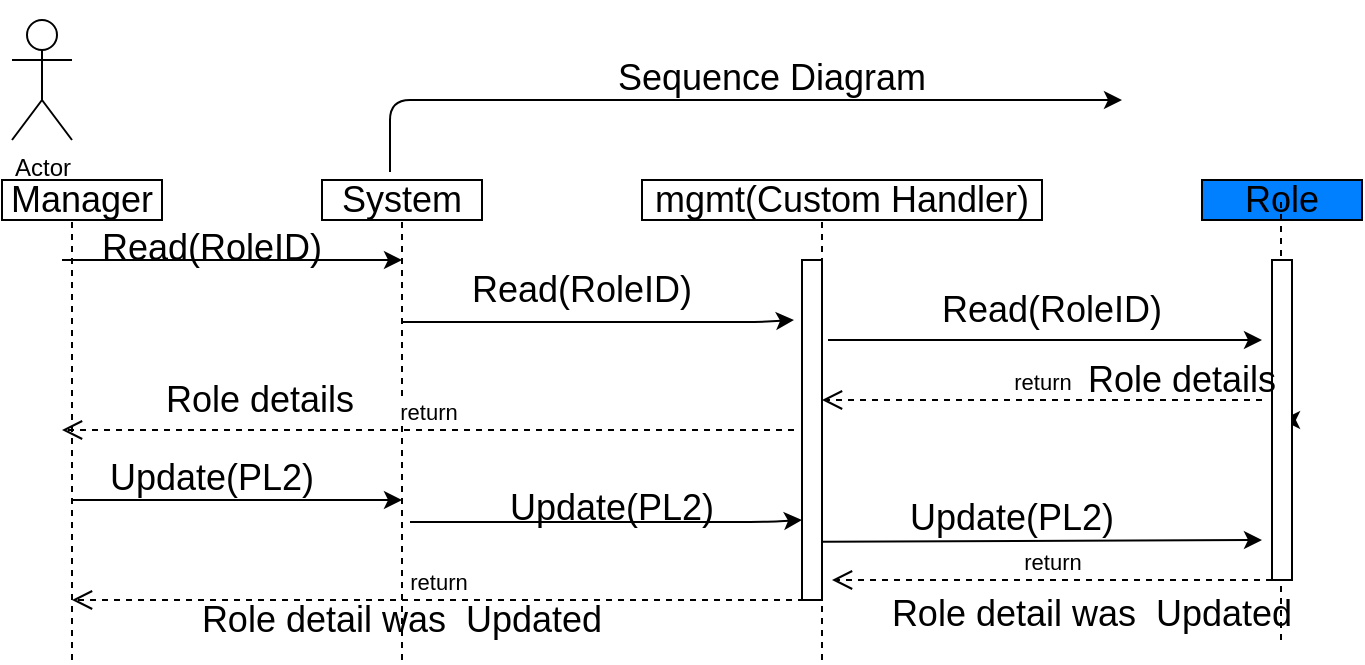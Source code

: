 <mxfile version="14.6.13" type="device"><diagram id="w1VhwfM-5O9SI3httaxK" name="Page-1"><mxGraphModel dx="1092" dy="534" grid="1" gridSize="10" guides="1" tooltips="1" connect="1" arrows="1" fold="1" page="1" pageScale="1" pageWidth="850" pageHeight="1100" math="0" shadow="0"><root><mxCell id="0"/><mxCell id="1" parent="0"/><mxCell id="Rwrrna1_M3nxNz5WYJb1-17" value="Actor" style="shape=umlActor;verticalLabelPosition=bottom;verticalAlign=top;html=1;outlineConnect=0;" parent="1" vertex="1"><mxGeometry x="85" y="80" width="30" height="60" as="geometry"/></mxCell><mxCell id="Rwrrna1_M3nxNz5WYJb1-18" value="&lt;font style=&quot;font-size: 18px&quot;&gt;Manager&lt;/font&gt;" style="rounded=0;whiteSpace=wrap;html=1;" parent="1" vertex="1"><mxGeometry x="80" y="160" width="80" height="20" as="geometry"/></mxCell><mxCell id="Rwrrna1_M3nxNz5WYJb1-22" value="&lt;font style=&quot;font-size: 18px&quot;&gt;System&lt;/font&gt;&lt;span style=&quot;color: rgba(0 , 0 , 0 , 0) ; font-family: monospace ; font-size: 0px&quot;&gt;%3CmxGraphModel%3E%3Croot%3E%3CmxCell%20id%3D%220%22%2F%3E%3CmxCell%20id%3D%221%22%20parent%3D%220%22%2F%3E%3CmxCell%20id%3D%222%22%20value%3D%22%26lt%3Bfont%20style%3D%26quot%3Bfont-size%3A%2018px%26quot%3B%26gt%3BManager%26lt%3B%2Ffont%26gt%3B%22%20style%3D%22rounded%3D0%3BwhiteSpace%3Dwrap%3Bhtml%3D1%3B%22%20vertex%3D%221%22%20parent%3D%221%22%3E%3CmxGeometry%20x%3D%2280%22%20y%3D%22160%22%20width%3D%2280%22%20height%3D%2220%22%20as%3D%22geometry%22%2F%3E%3C%2FmxCell%3E%3C%2Froot%3E%3C%2FmxGraphModel%3E&lt;/span&gt;" style="rounded=0;whiteSpace=wrap;html=1;" parent="1" vertex="1"><mxGeometry x="240" y="160" width="80" height="20" as="geometry"/></mxCell><mxCell id="Rwrrna1_M3nxNz5WYJb1-23" value="&lt;span style=&quot;font-size: 18px&quot;&gt;mgmt(Custom Handler)&lt;/span&gt;" style="rounded=0;whiteSpace=wrap;html=1;" parent="1" vertex="1"><mxGeometry x="400" y="160" width="200" height="20" as="geometry"/></mxCell><mxCell id="Rwrrna1_M3nxNz5WYJb1-25" value="&lt;span style=&quot;font-size: 18px&quot;&gt;Role&lt;/span&gt;" style="rounded=0;whiteSpace=wrap;html=1;fillColor=#007FFF;" parent="1" vertex="1"><mxGeometry x="680" y="160" width="80" height="20" as="geometry"/></mxCell><mxCell id="Rwrrna1_M3nxNz5WYJb1-26" value="" style="endArrow=none;dashed=1;html=1;" parent="1" edge="1"><mxGeometry width="50" height="50" relative="1" as="geometry"><mxPoint x="115" y="400" as="sourcePoint"/><mxPoint x="115" y="180" as="targetPoint"/></mxGeometry></mxCell><mxCell id="Rwrrna1_M3nxNz5WYJb1-27" value="" style="endArrow=none;dashed=1;html=1;" parent="1" edge="1"><mxGeometry width="50" height="50" relative="1" as="geometry"><mxPoint x="280" y="400" as="sourcePoint"/><mxPoint x="280" y="180" as="targetPoint"/></mxGeometry></mxCell><mxCell id="Rwrrna1_M3nxNz5WYJb1-28" value="" style="endArrow=none;dashed=1;html=1;" parent="1" edge="1"><mxGeometry width="50" height="50" relative="1" as="geometry"><mxPoint x="490" y="400" as="sourcePoint"/><mxPoint x="490" y="180" as="targetPoint"/></mxGeometry></mxCell><mxCell id="Rwrrna1_M3nxNz5WYJb1-29" value="" style="endArrow=none;dashed=1;html=1;" parent="1" edge="1"><mxGeometry width="50" height="50" relative="1" as="geometry"><mxPoint x="719.5" y="390" as="sourcePoint"/><mxPoint x="719.5" y="170" as="targetPoint"/></mxGeometry></mxCell><mxCell id="Rwrrna1_M3nxNz5WYJb1-30" value="" style="endArrow=classic;html=1;" parent="1" edge="1"><mxGeometry width="50" height="50" relative="1" as="geometry"><mxPoint x="110" y="200" as="sourcePoint"/><mxPoint x="280" y="200" as="targetPoint"/></mxGeometry></mxCell><mxCell id="Rwrrna1_M3nxNz5WYJb1-31" value="" style="endArrow=classic;html=1;" parent="1" edge="1"><mxGeometry width="50" height="50" relative="1" as="geometry"><mxPoint x="493" y="240" as="sourcePoint"/><mxPoint x="710" y="240" as="targetPoint"/><Array as="points"><mxPoint x="540" y="240"/></Array></mxGeometry></mxCell><mxCell id="Rwrrna1_M3nxNz5WYJb1-32" value="" style="endArrow=classic;html=1;entryX=-0.4;entryY=0.217;entryDx=0;entryDy=0;entryPerimeter=0;" parent="1" edge="1"><mxGeometry width="50" height="50" relative="1" as="geometry"><mxPoint x="280" y="230.94" as="sourcePoint"/><mxPoint x="476" y="230.0" as="targetPoint"/><Array as="points"><mxPoint x="460" y="230.94"/></Array></mxGeometry></mxCell><mxCell id="Rwrrna1_M3nxNz5WYJb1-35" style="edgeStyle=orthogonalEdgeStyle;rounded=0;orthogonalLoop=1;jettySize=auto;html=1;exitX=1;exitY=0.5;exitDx=0;exitDy=0;" parent="1" source="Rwrrna1_M3nxNz5WYJb1-34" edge="1"><mxGeometry relative="1" as="geometry"><mxPoint x="720" y="280" as="targetPoint"/></mxGeometry></mxCell><mxCell id="Rwrrna1_M3nxNz5WYJb1-34" value="" style="rounded=0;whiteSpace=wrap;html=1;" parent="1" vertex="1"><mxGeometry x="715" y="200" width="10" height="160" as="geometry"/></mxCell><mxCell id="Rwrrna1_M3nxNz5WYJb1-36" value="return" style="html=1;verticalAlign=bottom;endArrow=open;dashed=1;endSize=8;" parent="1" edge="1"><mxGeometry relative="1" as="geometry"><mxPoint x="476" y="285" as="sourcePoint"/><mxPoint x="110" y="285" as="targetPoint"/><Array as="points"/></mxGeometry></mxCell><mxCell id="Rwrrna1_M3nxNz5WYJb1-37" value="return" style="html=1;verticalAlign=bottom;endArrow=open;dashed=1;endSize=8;" parent="1" edge="1"><mxGeometry relative="1" as="geometry"><mxPoint x="710" y="270" as="sourcePoint"/><mxPoint x="490" y="270" as="targetPoint"/></mxGeometry></mxCell><mxCell id="Rwrrna1_M3nxNz5WYJb1-38" value="" style="html=1;points=[];perimeter=orthogonalPerimeter;" parent="1" vertex="1"><mxGeometry x="480" y="200" width="10" height="170" as="geometry"/></mxCell><mxCell id="Rwrrna1_M3nxNz5WYJb1-43" value="&lt;br&gt;&lt;br&gt;&lt;span style=&quot;font-family: &amp;#34;helvetica&amp;#34; ; font-size: 18px&quot;&gt;Read(RoleID)&lt;/span&gt;" style="text;html=1;strokeColor=none;fillColor=none;align=center;verticalAlign=middle;whiteSpace=wrap;rounded=0;" parent="1" vertex="1"><mxGeometry x="130" y="150" width="110" height="60" as="geometry"/></mxCell><mxCell id="Rwrrna1_M3nxNz5WYJb1-48" value="" style="edgeStyle=segmentEdgeStyle;endArrow=classic;html=1;" parent="1" edge="1"><mxGeometry width="50" height="50" relative="1" as="geometry"><mxPoint x="274" y="156" as="sourcePoint"/><mxPoint x="640" y="120" as="targetPoint"/><Array as="points"><mxPoint x="274" y="120"/><mxPoint x="630" y="120"/></Array></mxGeometry></mxCell><mxCell id="Rwrrna1_M3nxNz5WYJb1-49" value="&lt;span style=&quot;font-family: &amp;#34;helvetica&amp;#34; ; font-size: 18px&quot;&gt;Read(RoleID)&lt;/span&gt;" style="text;html=1;strokeColor=none;fillColor=none;align=center;verticalAlign=middle;whiteSpace=wrap;rounded=0;" parent="1" vertex="1"><mxGeometry x="315" y="190" width="110" height="50" as="geometry"/></mxCell><mxCell id="Rwrrna1_M3nxNz5WYJb1-50" value="&lt;span style=&quot;font-family: &amp;#34;helvetica&amp;#34; ; font-size: 18px&quot;&gt;Read(RoleID)&lt;/span&gt;" style="text;html=1;strokeColor=none;fillColor=none;align=center;verticalAlign=middle;whiteSpace=wrap;rounded=0;" parent="1" vertex="1"><mxGeometry x="550" y="200" width="110" height="50" as="geometry"/></mxCell><mxCell id="Rwrrna1_M3nxNz5WYJb1-51" value="&lt;br&gt;&lt;br&gt;&lt;span style=&quot;font-family: &amp;#34;helvetica&amp;#34; ; font-size: 18px&quot;&gt;Sequence Diagram&lt;/span&gt;" style="text;html=1;strokeColor=none;fillColor=none;align=center;verticalAlign=middle;whiteSpace=wrap;rounded=0;" parent="1" vertex="1"><mxGeometry x="380" y="70" width="170" height="50" as="geometry"/></mxCell><mxCell id="Rwrrna1_M3nxNz5WYJb1-52" value="&lt;span style=&quot;font-family: &amp;#34;helvetica&amp;#34; ; font-size: 18px&quot;&gt;Role details&lt;/span&gt;" style="text;html=1;strokeColor=none;fillColor=none;align=center;verticalAlign=middle;whiteSpace=wrap;rounded=0;" parent="1" vertex="1"><mxGeometry x="139" y="250" width="140" height="40" as="geometry"/></mxCell><mxCell id="Rwrrna1_M3nxNz5WYJb1-53" value="&lt;span style=&quot;font-family: &amp;#34;helvetica&amp;#34; ; font-size: 18px&quot;&gt;Role details&lt;/span&gt;" style="text;html=1;strokeColor=none;fillColor=none;align=center;verticalAlign=middle;whiteSpace=wrap;rounded=0;" parent="1" vertex="1"><mxGeometry x="590" y="250" width="160" height="20" as="geometry"/></mxCell><mxCell id="nsGGQn6Xb-0vSvznHEg8-1" value="" style="endArrow=classic;html=1;" parent="1" edge="1"><mxGeometry width="50" height="50" relative="1" as="geometry"><mxPoint x="115" y="320" as="sourcePoint"/><mxPoint x="280" y="320" as="targetPoint"/></mxGeometry></mxCell><mxCell id="nsGGQn6Xb-0vSvznHEg8-2" value="" style="endArrow=classic;html=1;entryX=-0.4;entryY=0.217;entryDx=0;entryDy=0;entryPerimeter=0;" parent="1" edge="1"><mxGeometry width="50" height="50" relative="1" as="geometry"><mxPoint x="284" y="330.94" as="sourcePoint"/><mxPoint x="480" y="330" as="targetPoint"/><Array as="points"><mxPoint x="464" y="330.94"/></Array></mxGeometry></mxCell><mxCell id="nsGGQn6Xb-0vSvznHEg8-4" value="" style="endArrow=classic;html=1;exitX=1;exitY=0.829;exitDx=0;exitDy=0;exitPerimeter=0;" parent="1" source="Rwrrna1_M3nxNz5WYJb1-38" edge="1"><mxGeometry width="50" height="50" relative="1" as="geometry"><mxPoint x="503" y="250" as="sourcePoint"/><mxPoint x="710" y="340" as="targetPoint"/><Array as="points"/></mxGeometry></mxCell><mxCell id="nsGGQn6Xb-0vSvznHEg8-5" value="return" style="html=1;verticalAlign=bottom;endArrow=open;dashed=1;endSize=8;" parent="1" edge="1"><mxGeometry relative="1" as="geometry"><mxPoint x="715" y="360" as="sourcePoint"/><mxPoint x="495" y="360" as="targetPoint"/></mxGeometry></mxCell><mxCell id="nsGGQn6Xb-0vSvznHEg8-6" value="return" style="html=1;verticalAlign=bottom;endArrow=open;dashed=1;endSize=8;" parent="1" edge="1"><mxGeometry relative="1" as="geometry"><mxPoint x="481" y="370" as="sourcePoint"/><mxPoint x="115" y="370" as="targetPoint"/><Array as="points"/></mxGeometry></mxCell><mxCell id="nsGGQn6Xb-0vSvznHEg8-7" value="&lt;br&gt;&lt;br&gt;&lt;span style=&quot;font-family: &amp;#34;helvetica&amp;#34; ; font-size: 18px&quot;&gt;Update(PL2)&lt;/span&gt;" style="text;html=1;strokeColor=none;fillColor=none;align=center;verticalAlign=middle;whiteSpace=wrap;rounded=0;" parent="1" vertex="1"><mxGeometry x="130" y="270" width="110" height="50" as="geometry"/></mxCell><mxCell id="nsGGQn6Xb-0vSvznHEg8-8" value="&lt;br&gt;&lt;br&gt;&lt;span style=&quot;font-family: &amp;#34;helvetica&amp;#34; ; font-size: 18px&quot;&gt;Update(PL2)&lt;/span&gt;" style="text;html=1;strokeColor=none;fillColor=none;align=center;verticalAlign=middle;whiteSpace=wrap;rounded=0;" parent="1" vertex="1"><mxGeometry x="330" y="280" width="110" height="60" as="geometry"/></mxCell><mxCell id="nsGGQn6Xb-0vSvznHEg8-9" value="&lt;br&gt;&lt;br&gt;&lt;span style=&quot;font-family: &amp;#34;helvetica&amp;#34; ; font-size: 18px&quot;&gt;Update(PL2)&lt;/span&gt;" style="text;html=1;strokeColor=none;fillColor=none;align=center;verticalAlign=middle;whiteSpace=wrap;rounded=0;" parent="1" vertex="1"><mxGeometry x="530" y="290" width="110" height="50" as="geometry"/></mxCell><mxCell id="nsGGQn6Xb-0vSvznHEg8-10" value="&lt;br&gt;&lt;span style=&quot;font-family: &amp;#34;helvetica&amp;#34; ; font-size: 18px&quot;&gt;Role detail was&amp;nbsp; Updated&lt;/span&gt;" style="text;html=1;strokeColor=none;fillColor=none;align=center;verticalAlign=middle;whiteSpace=wrap;rounded=0;" parent="1" vertex="1"><mxGeometry x="490" y="350" width="270" height="40" as="geometry"/></mxCell><mxCell id="nsGGQn6Xb-0vSvznHEg8-11" value="&lt;span style=&quot;font-family: &amp;#34;helvetica&amp;#34; ; font-size: 18px&quot;&gt;Role detail was&amp;nbsp; Updated&lt;/span&gt;" style="text;html=1;strokeColor=none;fillColor=none;align=center;verticalAlign=middle;whiteSpace=wrap;rounded=0;" parent="1" vertex="1"><mxGeometry x="155" y="360" width="250" height="40" as="geometry"/></mxCell></root></mxGraphModel></diagram></mxfile>